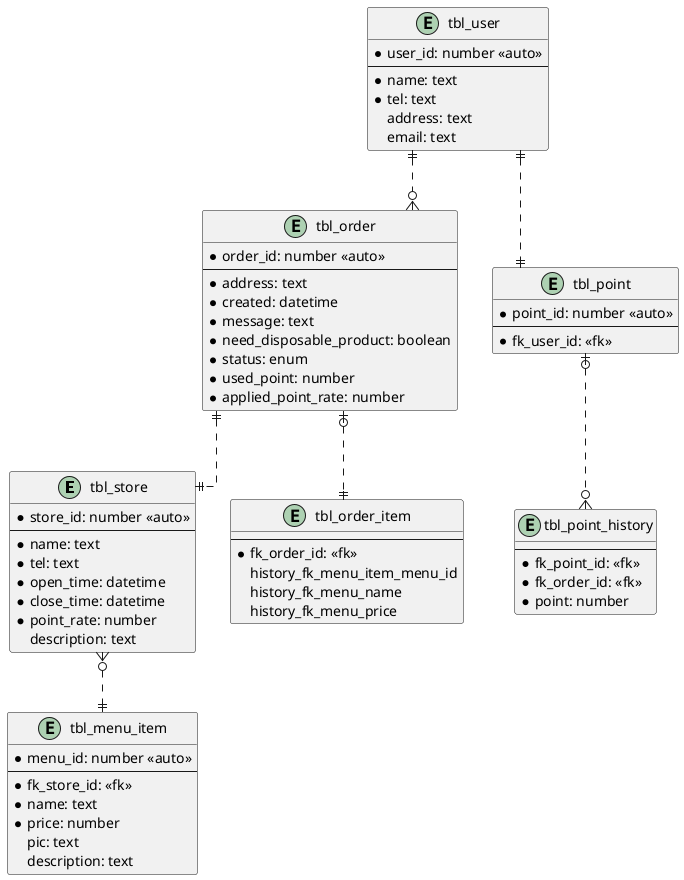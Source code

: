 @startuml entity diagram
skinparam linetype ortho


entity tbl_store {
  * store_id: number <<auto>>
  --
  * name: text
  * tel: text
  * open_time: datetime
  * close_time: datetime
  * point_rate: number
  description: text
}

entity tbl_menu_item {
  * menu_id: number <<auto>>
  --
  * fk_store_id: <<fk>>
  * name: text
  * price: number
  pic: text
  description: text
}

entity tbl_order {
  * order_id: number <<auto>>
  --
  * address: text
  * created: datetime
  * message: text
  * need_disposable_product: boolean
  * status: enum
  * used_point: number
  * applied_point_rate: number
}

entity tbl_order_item {
  --
  * fk_order_id: <<fk>>
  history_fk_menu_item_menu_id
  history_fk_menu_name
  history_fk_menu_price
}

entity tbl_user {
  * user_id: number <<auto>>
  --
  * name: text
  * tel: text
  address: text
  email: text
}

entity tbl_point {
  * point_id: number <<auto>>
  --
  * fk_user_id: <<fk>>
}

entity tbl_point_history {
  --
  * fk_point_id: <<fk>>
  * fk_order_id: <<fk>>
  * point: number
}


tbl_user ||..o{ tbl_order
tbl_user ||..|| tbl_point

tbl_order ||..|| tbl_store
tbl_order |o..|| tbl_order_item


tbl_store }o..|| tbl_menu_item

tbl_point |o..o{ tbl_point_history


' tbl_point |o--o{ tbl_point_history















@enduml
